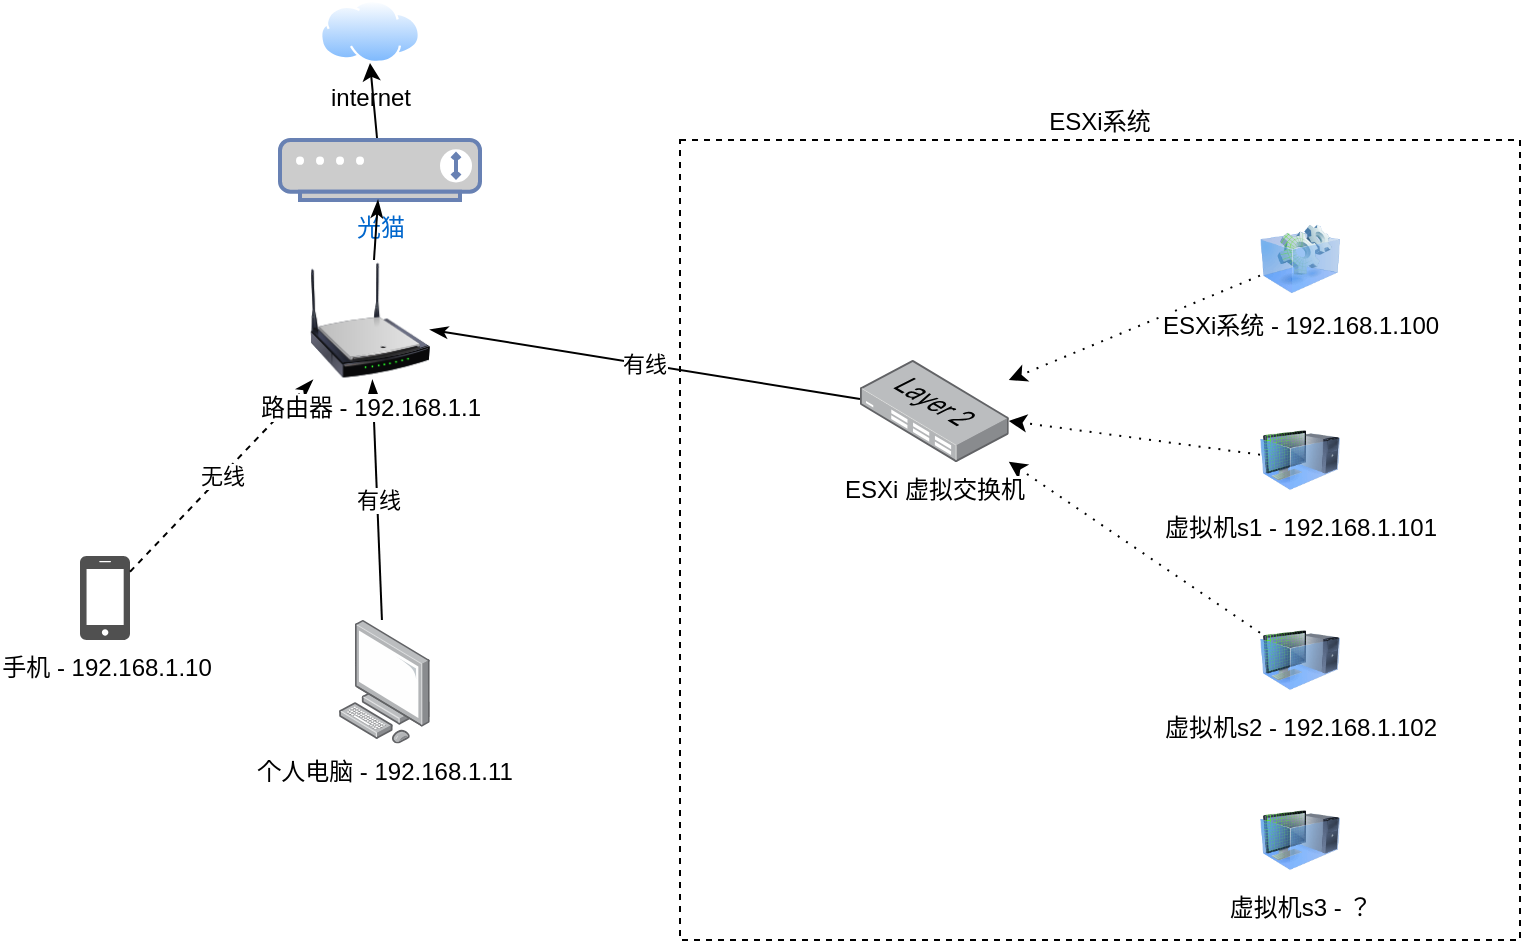 <mxfile version="13.6.6" type="github">
  <diagram id="ce4EfmpnVut9PDBqGs4J" name="Page-1">
    <mxGraphModel dx="1422" dy="791" grid="1" gridSize="10" guides="1" tooltips="1" connect="1" arrows="1" fold="1" page="1" pageScale="1" pageWidth="850" pageHeight="1100" math="0" shadow="0">
      <root>
        <mxCell id="0" />
        <mxCell id="1" parent="0" />
        <mxCell id="lLAAkKVVTyZHERZt51ed-1" value="internet" style="aspect=fixed;perimeter=ellipsePerimeter;html=1;align=center;shadow=0;dashed=0;spacingTop=3;image;image=img/lib/active_directory/internet_cloud.svg;" parent="1" vertex="1">
          <mxGeometry x="180" y="80" width="50" height="31.5" as="geometry" />
        </mxCell>
        <mxCell id="lLAAkKVVTyZHERZt51ed-4" style="rounded=0;orthogonalLoop=1;jettySize=auto;html=1;entryX=0.5;entryY=1;entryDx=0;entryDy=0;" parent="1" source="lLAAkKVVTyZHERZt51ed-10" target="lLAAkKVVTyZHERZt51ed-1" edge="1">
          <mxGeometry relative="1" as="geometry">
            <mxPoint x="355" y="170" as="targetPoint" />
            <mxPoint x="355" y="250" as="sourcePoint" />
          </mxGeometry>
        </mxCell>
        <mxCell id="lLAAkKVVTyZHERZt51ed-5" value="手机 - 192.168.1.10" style="pointerEvents=1;shadow=0;dashed=0;html=1;strokeColor=none;fillColor=#505050;labelPosition=center;verticalLabelPosition=bottom;verticalAlign=top;outlineConnect=0;align=center;shape=mxgraph.office.devices.cell_phone_iphone_standalone;" parent="1" vertex="1">
          <mxGeometry x="60" y="358.0" width="25" height="42" as="geometry" />
        </mxCell>
        <mxCell id="lLAAkKVVTyZHERZt51ed-7" value="&lt;div&gt;无线&lt;/div&gt;" style="endArrow=classicThin;dashed=1;html=1;startArrow=none;startFill=0;rounded=1;endFill=1;strokeWidth=1;" parent="1" source="lLAAkKVVTyZHERZt51ed-5" target="lLAAkKVVTyZHERZt51ed-11" edge="1">
          <mxGeometry width="50" height="50" relative="1" as="geometry">
            <mxPoint x="400" y="370" as="sourcePoint" />
            <mxPoint x="290" y="380" as="targetPoint" />
          </mxGeometry>
        </mxCell>
        <mxCell id="lLAAkKVVTyZHERZt51ed-9" value="有线" style="edgeStyle=none;rounded=1;orthogonalLoop=1;jettySize=auto;html=1;startArrow=none;startFill=0;endArrow=classicThin;endFill=1;strokeWidth=1;" parent="1" source="lLAAkKVVTyZHERZt51ed-8" target="lLAAkKVVTyZHERZt51ed-11" edge="1">
          <mxGeometry relative="1" as="geometry">
            <mxPoint x="368" y="400" as="targetPoint" />
          </mxGeometry>
        </mxCell>
        <mxCell id="lLAAkKVVTyZHERZt51ed-8" value="个人电脑 - 192.168.1.11" style="points=[];aspect=fixed;html=1;align=center;shadow=0;dashed=0;image;image=img/lib/allied_telesis/computer_and_terminals/Personal_Computer.svg;" parent="1" vertex="1">
          <mxGeometry x="189.4" y="390" width="45.6" height="61.8" as="geometry" />
        </mxCell>
        <mxCell id="lLAAkKVVTyZHERZt51ed-10" value="光猫" style="fontColor=#0066CC;verticalAlign=top;verticalLabelPosition=bottom;labelPosition=center;align=center;html=1;outlineConnect=0;fillColor=#CCCCCC;strokeColor=#6881B3;gradientColor=none;gradientDirection=north;strokeWidth=2;shape=mxgraph.networks.modem;" parent="1" vertex="1">
          <mxGeometry x="160" y="150" width="100" height="30" as="geometry" />
        </mxCell>
        <mxCell id="lLAAkKVVTyZHERZt51ed-13" style="edgeStyle=none;rounded=1;orthogonalLoop=1;jettySize=auto;html=1;startArrow=none;startFill=0;endArrow=classicThin;endFill=1;strokeWidth=1;" parent="1" source="lLAAkKVVTyZHERZt51ed-11" target="lLAAkKVVTyZHERZt51ed-10" edge="1">
          <mxGeometry relative="1" as="geometry" />
        </mxCell>
        <mxCell id="lLAAkKVVTyZHERZt51ed-11" value="路由器 - 192.168.1.1" style="image;html=1;image=img/lib/clip_art/networking/Wireless_Router_N_128x128.png" parent="1" vertex="1">
          <mxGeometry x="175" y="210" width="60" height="60" as="geometry" />
        </mxCell>
        <mxCell id="lLAAkKVVTyZHERZt51ed-15" value="有线" style="edgeStyle=none;rounded=1;orthogonalLoop=1;jettySize=auto;html=1;startArrow=none;startFill=0;endArrow=classicThin;endFill=1;strokeWidth=1;" parent="1" source="_dx8IkZYek12qM7owtc4-1" target="lLAAkKVVTyZHERZt51ed-11" edge="1">
          <mxGeometry relative="1" as="geometry">
            <mxPoint x="360" y="316.308" as="sourcePoint" />
          </mxGeometry>
        </mxCell>
        <mxCell id="_dx8IkZYek12qM7owtc4-4" style="rounded=0;orthogonalLoop=1;jettySize=auto;html=1;dashed=1;dashPattern=1 4;" parent="1" source="lLAAkKVVTyZHERZt51ed-16" target="_dx8IkZYek12qM7owtc4-1" edge="1">
          <mxGeometry relative="1" as="geometry" />
        </mxCell>
        <mxCell id="lLAAkKVVTyZHERZt51ed-16" value="虚拟机s1 - 192.168.1.101" style="image;html=1;image=img/lib/clip_art/computers/Virtual_Machine_128x128.png" parent="1" vertex="1">
          <mxGeometry x="650" y="290" width="40" height="40" as="geometry" />
        </mxCell>
        <mxCell id="_dx8IkZYek12qM7owtc4-5" style="rounded=0;orthogonalLoop=1;jettySize=auto;html=1;dashed=1;dashPattern=1 4;" parent="1" source="lLAAkKVVTyZHERZt51ed-18" target="_dx8IkZYek12qM7owtc4-1" edge="1">
          <mxGeometry relative="1" as="geometry" />
        </mxCell>
        <mxCell id="lLAAkKVVTyZHERZt51ed-18" value="虚拟机s2 - 192.168.1.102" style="image;html=1;image=img/lib/clip_art/computers/Virtual_Machine_128x128.png" parent="1" vertex="1">
          <mxGeometry x="650" y="390" width="40" height="40" as="geometry" />
        </mxCell>
        <mxCell id="lLAAkKVVTyZHERZt51ed-19" value="虚拟机s3 - ？" style="image;html=1;image=img/lib/clip_art/computers/Virtual_Machine_128x128.png" parent="1" vertex="1">
          <mxGeometry x="650" y="480" width="40" height="40" as="geometry" />
        </mxCell>
        <mxCell id="_dx8IkZYek12qM7owtc4-1" value="ESXi 虚拟交换机" style="points=[];aspect=fixed;html=1;align=center;shadow=0;dashed=0;image;image=img/lib/allied_telesis/switch/Switch_24_port_L2.svg;" parent="1" vertex="1">
          <mxGeometry x="450" y="260" width="74.4" height="51" as="geometry" />
        </mxCell>
        <mxCell id="_dx8IkZYek12qM7owtc4-3" style="rounded=0;orthogonalLoop=1;jettySize=auto;html=1;dashed=1;dashPattern=1 4;" parent="1" source="_dx8IkZYek12qM7owtc4-2" target="_dx8IkZYek12qM7owtc4-1" edge="1">
          <mxGeometry relative="1" as="geometry" />
        </mxCell>
        <mxCell id="_dx8IkZYek12qM7owtc4-2" value="ESXi系统 - 192.168.1.100" style="image;html=1;image=img/lib/clip_art/computers/Virtual_Application_128x128.png" parent="1" vertex="1">
          <mxGeometry x="650" y="190" width="40" height="39" as="geometry" />
        </mxCell>
        <mxCell id="8K6BsoJOD2Z_EYC7wY5T-1" value="ESXi系统" style="rounded=0;whiteSpace=wrap;html=1;fillColor=none;dashed=1;labelPosition=center;verticalLabelPosition=top;align=center;verticalAlign=bottom;" vertex="1" parent="1">
          <mxGeometry x="360" y="150" width="420" height="400" as="geometry" />
        </mxCell>
      </root>
    </mxGraphModel>
  </diagram>
</mxfile>
